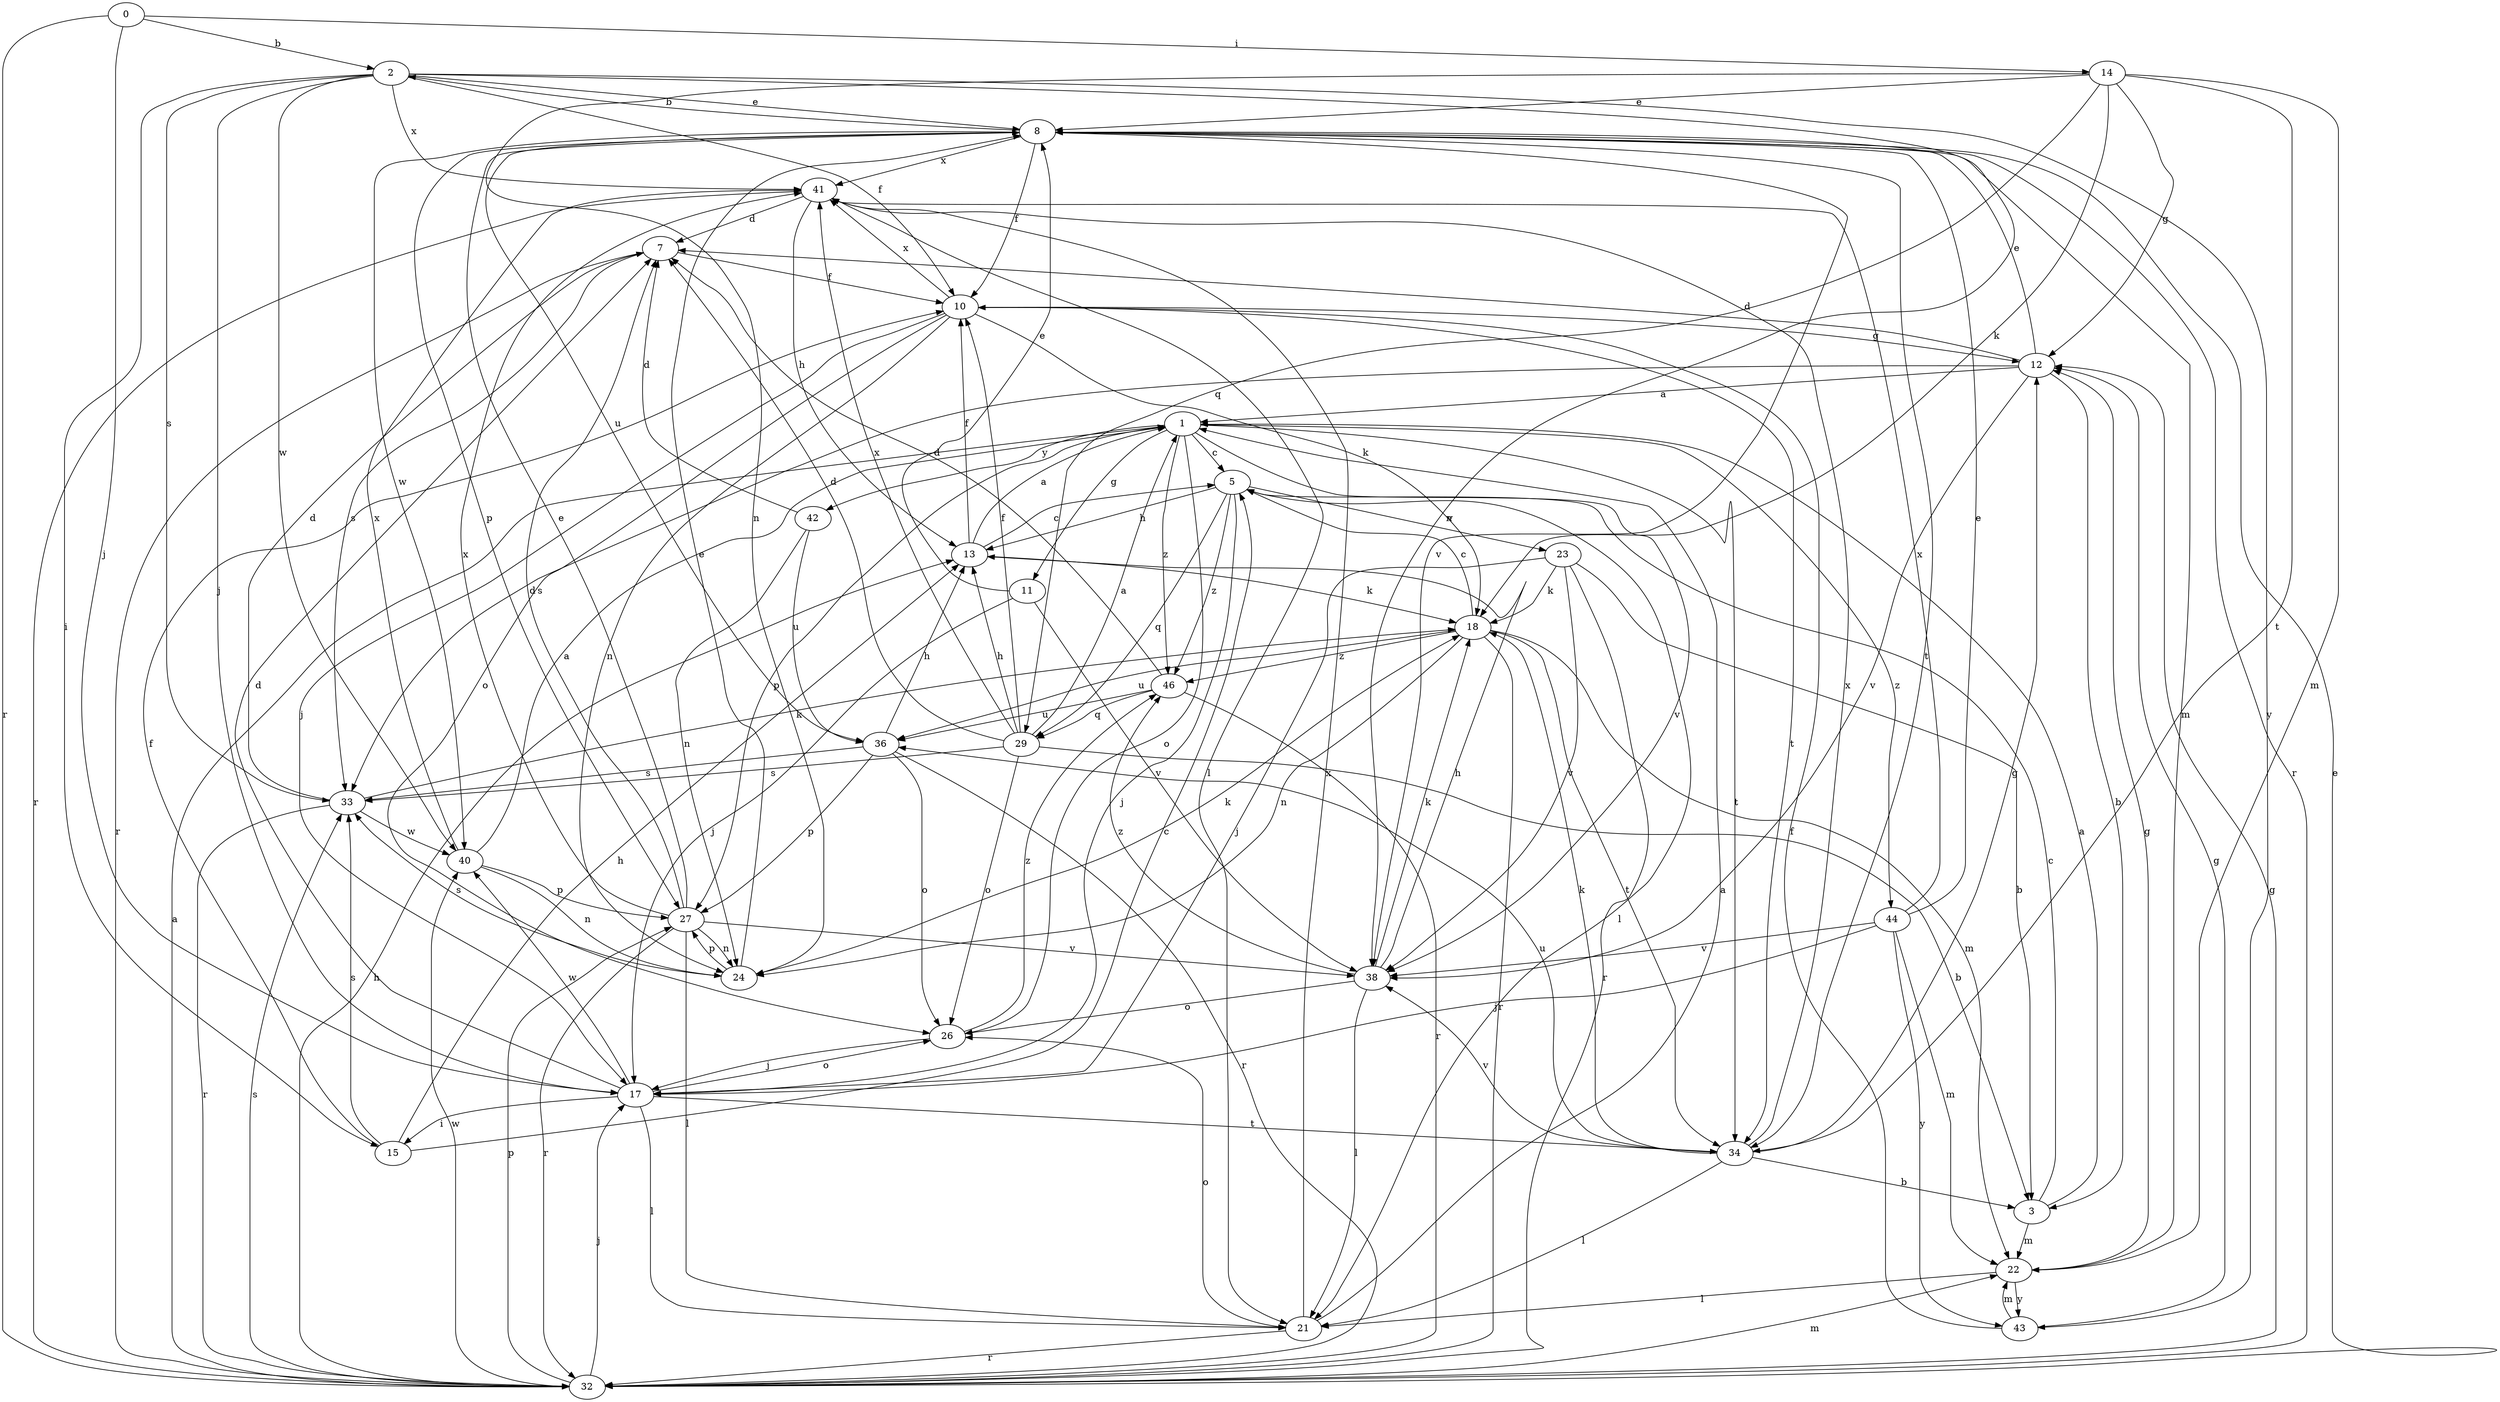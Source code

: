 strict digraph  {
0;
1;
2;
3;
5;
7;
8;
10;
11;
12;
13;
14;
15;
17;
18;
21;
22;
23;
24;
26;
27;
29;
32;
33;
34;
36;
38;
40;
41;
42;
43;
44;
46;
0 -> 2  [label=b];
0 -> 14  [label=i];
0 -> 17  [label=j];
0 -> 32  [label=r];
1 -> 5  [label=c];
1 -> 11  [label=g];
1 -> 26  [label=o];
1 -> 27  [label=p];
1 -> 34  [label=t];
1 -> 38  [label=v];
1 -> 42  [label=y];
1 -> 44  [label=z];
1 -> 46  [label=z];
2 -> 8  [label=e];
2 -> 10  [label=f];
2 -> 15  [label=i];
2 -> 17  [label=j];
2 -> 33  [label=s];
2 -> 38  [label=v];
2 -> 40  [label=w];
2 -> 41  [label=x];
2 -> 43  [label=y];
3 -> 1  [label=a];
3 -> 5  [label=c];
3 -> 22  [label=m];
5 -> 13  [label=h];
5 -> 17  [label=j];
5 -> 21  [label=l];
5 -> 23  [label=n];
5 -> 29  [label=q];
5 -> 46  [label=z];
7 -> 10  [label=f];
7 -> 32  [label=r];
7 -> 33  [label=s];
8 -> 2  [label=b];
8 -> 10  [label=f];
8 -> 22  [label=m];
8 -> 27  [label=p];
8 -> 32  [label=r];
8 -> 34  [label=t];
8 -> 36  [label=u];
8 -> 38  [label=v];
8 -> 40  [label=w];
8 -> 41  [label=x];
10 -> 12  [label=g];
10 -> 17  [label=j];
10 -> 18  [label=k];
10 -> 24  [label=n];
10 -> 26  [label=o];
10 -> 34  [label=t];
10 -> 41  [label=x];
11 -> 8  [label=e];
11 -> 17  [label=j];
11 -> 38  [label=v];
12 -> 1  [label=a];
12 -> 3  [label=b];
12 -> 7  [label=d];
12 -> 8  [label=e];
12 -> 33  [label=s];
12 -> 38  [label=v];
13 -> 1  [label=a];
13 -> 5  [label=c];
13 -> 10  [label=f];
13 -> 18  [label=k];
14 -> 8  [label=e];
14 -> 12  [label=g];
14 -> 18  [label=k];
14 -> 22  [label=m];
14 -> 24  [label=n];
14 -> 29  [label=q];
14 -> 34  [label=t];
15 -> 5  [label=c];
15 -> 10  [label=f];
15 -> 13  [label=h];
15 -> 33  [label=s];
17 -> 7  [label=d];
17 -> 15  [label=i];
17 -> 21  [label=l];
17 -> 26  [label=o];
17 -> 34  [label=t];
17 -> 40  [label=w];
18 -> 5  [label=c];
18 -> 22  [label=m];
18 -> 24  [label=n];
18 -> 32  [label=r];
18 -> 34  [label=t];
18 -> 36  [label=u];
18 -> 46  [label=z];
21 -> 1  [label=a];
21 -> 26  [label=o];
21 -> 32  [label=r];
21 -> 41  [label=x];
22 -> 12  [label=g];
22 -> 21  [label=l];
22 -> 43  [label=y];
23 -> 3  [label=b];
23 -> 17  [label=j];
23 -> 18  [label=k];
23 -> 32  [label=r];
23 -> 38  [label=v];
24 -> 8  [label=e];
24 -> 18  [label=k];
24 -> 27  [label=p];
24 -> 33  [label=s];
26 -> 17  [label=j];
26 -> 46  [label=z];
27 -> 7  [label=d];
27 -> 8  [label=e];
27 -> 21  [label=l];
27 -> 24  [label=n];
27 -> 32  [label=r];
27 -> 38  [label=v];
27 -> 41  [label=x];
29 -> 1  [label=a];
29 -> 3  [label=b];
29 -> 7  [label=d];
29 -> 10  [label=f];
29 -> 13  [label=h];
29 -> 26  [label=o];
29 -> 33  [label=s];
29 -> 41  [label=x];
32 -> 1  [label=a];
32 -> 8  [label=e];
32 -> 12  [label=g];
32 -> 13  [label=h];
32 -> 17  [label=j];
32 -> 22  [label=m];
32 -> 27  [label=p];
32 -> 33  [label=s];
32 -> 40  [label=w];
33 -> 7  [label=d];
33 -> 18  [label=k];
33 -> 32  [label=r];
33 -> 40  [label=w];
34 -> 3  [label=b];
34 -> 12  [label=g];
34 -> 18  [label=k];
34 -> 21  [label=l];
34 -> 36  [label=u];
34 -> 38  [label=v];
34 -> 41  [label=x];
36 -> 13  [label=h];
36 -> 26  [label=o];
36 -> 27  [label=p];
36 -> 32  [label=r];
36 -> 33  [label=s];
38 -> 13  [label=h];
38 -> 18  [label=k];
38 -> 21  [label=l];
38 -> 26  [label=o];
38 -> 46  [label=z];
40 -> 1  [label=a];
40 -> 24  [label=n];
40 -> 27  [label=p];
40 -> 41  [label=x];
41 -> 7  [label=d];
41 -> 13  [label=h];
41 -> 21  [label=l];
41 -> 32  [label=r];
42 -> 7  [label=d];
42 -> 24  [label=n];
42 -> 36  [label=u];
43 -> 10  [label=f];
43 -> 12  [label=g];
43 -> 22  [label=m];
44 -> 8  [label=e];
44 -> 17  [label=j];
44 -> 22  [label=m];
44 -> 38  [label=v];
44 -> 41  [label=x];
44 -> 43  [label=y];
46 -> 7  [label=d];
46 -> 29  [label=q];
46 -> 32  [label=r];
46 -> 36  [label=u];
}
